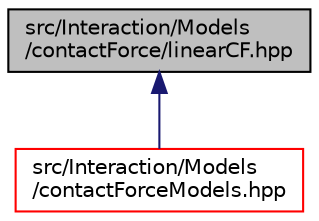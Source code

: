 digraph "src/Interaction/Models/contactForce/linearCF.hpp"
{
 // LATEX_PDF_SIZE
  edge [fontname="Helvetica",fontsize="10",labelfontname="Helvetica",labelfontsize="10"];
  node [fontname="Helvetica",fontsize="10",shape=record];
  Node1 [label="src/Interaction/Models\l/contactForce/linearCF.hpp",height=0.2,width=0.4,color="black", fillcolor="grey75", style="filled", fontcolor="black",tooltip=" "];
  Node1 -> Node2 [dir="back",color="midnightblue",fontsize="10",style="solid",fontname="Helvetica"];
  Node2 [label="src/Interaction/Models\l/contactForceModels.hpp",height=0.2,width=0.4,color="red", fillcolor="white", style="filled",URL="$contactForceModels_8hpp.html",tooltip=" "];
}
